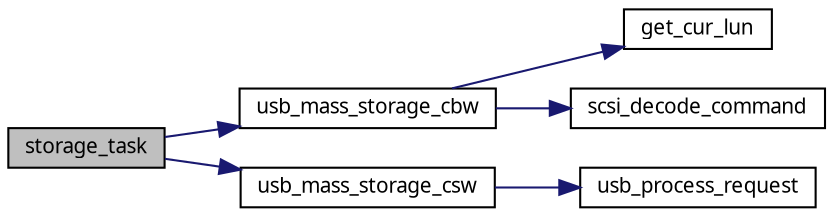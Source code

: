 digraph G
{
  edge [fontname="FreeSans.ttf",fontsize=10,labelfontname="FreeSans.ttf",labelfontsize=10];
  node [fontname="FreeSans.ttf",fontsize=10,shape=record];
  rankdir=LR;
  Node1 [label="storage_task",height=0.2,width=0.4,color="black", fillcolor="grey75", style="filled" fontcolor="black"];
  Node1 -> Node2 [color="midnightblue",fontsize=10,style="solid",fontname="FreeSans.ttf"];
  Node2 [label="usb_mass_storage_cbw",height=0.2,width=0.4,color="black", fillcolor="white", style="filled",URL="$a00074.html#8ad8d2f18d5af0ed75b541ab3ca9a7ff"];
  Node2 -> Node3 [color="midnightblue",fontsize=10,style="solid",fontname="FreeSans.ttf"];
  Node3 [label="get_cur_lun",height=0.2,width=0.4,color="black", fillcolor="white", style="filled",URL="$a00040.html#76c903dae1ac07d6ef569b5c44e1644b",tooltip="This function return the current logical unit."];
  Node2 -> Node4 [color="midnightblue",fontsize=10,style="solid",fontname="FreeSans.ttf"];
  Node4 [label="scsi_decode_command",height=0.2,width=0.4,color="black", fillcolor="white", style="filled",URL="$a00070.html#ffa6469099cc7713cfbfd73f6c5dd022"];
  Node1 -> Node5 [color="midnightblue",fontsize=10,style="solid",fontname="FreeSans.ttf"];
  Node5 [label="usb_mass_storage_csw",height=0.2,width=0.4,color="black", fillcolor="white", style="filled",URL="$a00074.html#ed223d0bc3ba362c7f3cc8766ff614f0"];
  Node5 -> Node6 [color="midnightblue",fontsize=10,style="solid",fontname="FreeSans.ttf"];
  Node6 [label="usb_process_request",height=0.2,width=0.4,color="black", fillcolor="white", style="filled",URL="$a00125.html#g3a56939c3d898bcbbc8208297dccfe93"];
}
